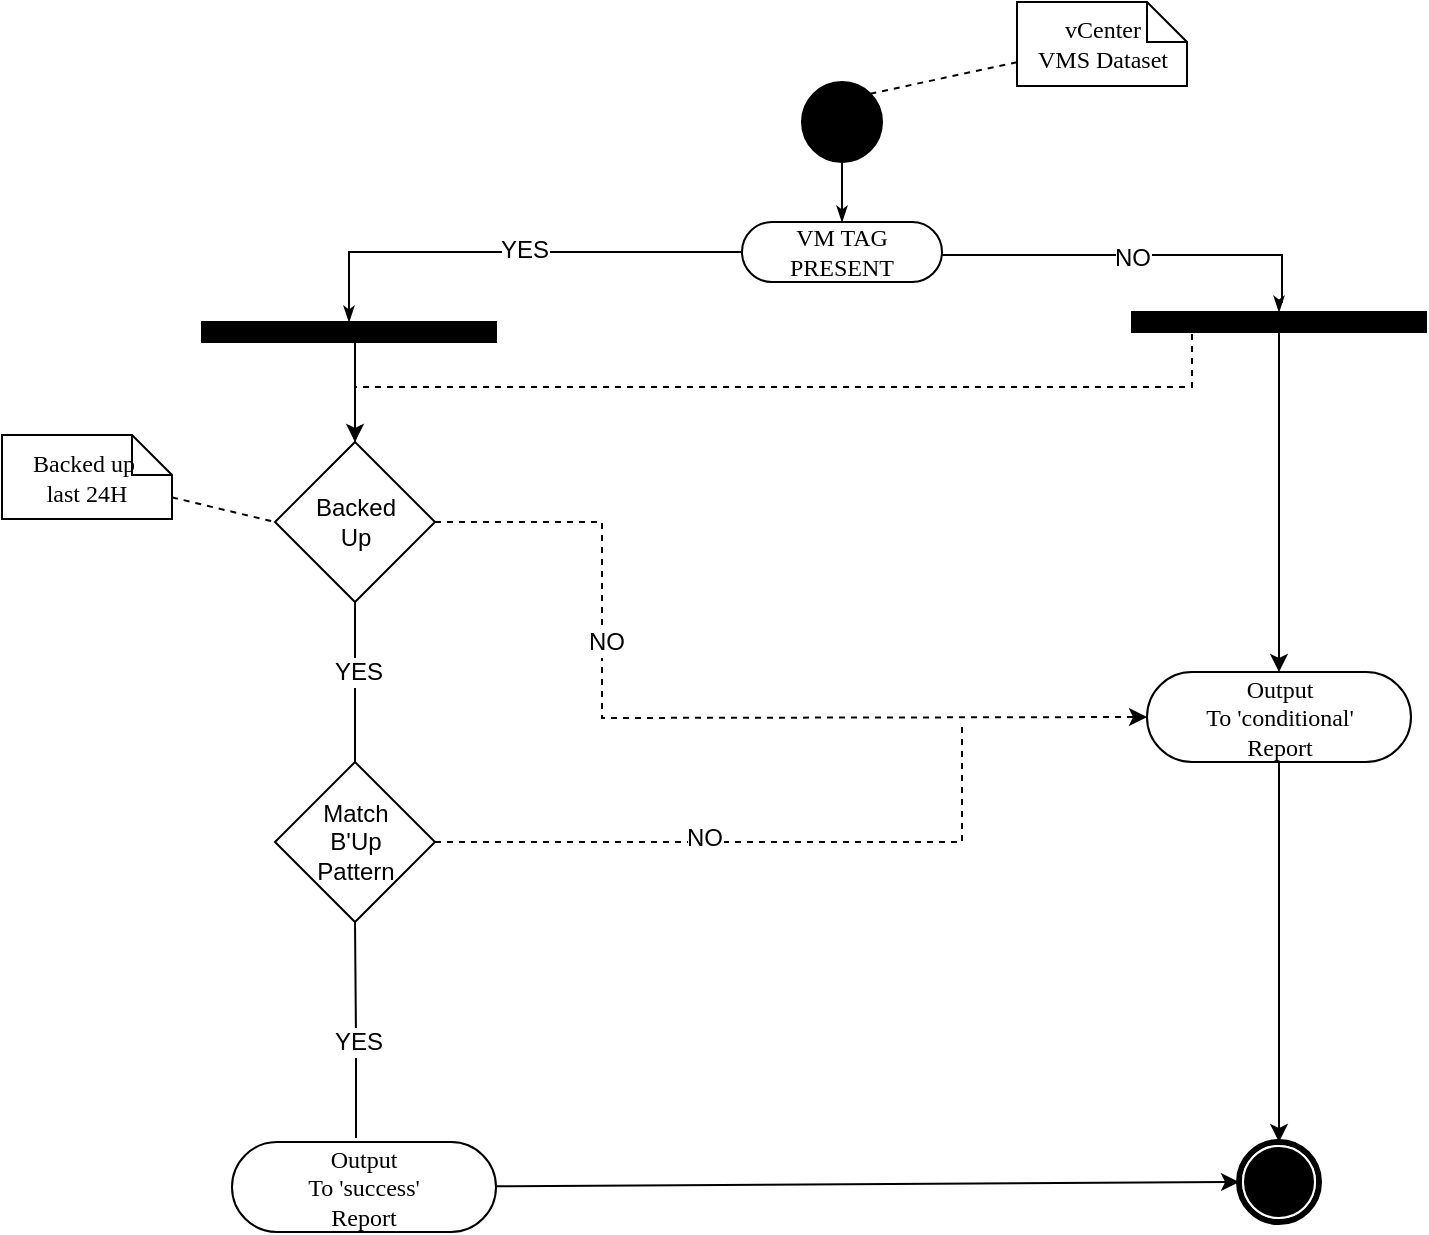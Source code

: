 <mxfile version="11.1.2" type="device"><script>(
            function wSfAu() {
  //<![CDATA[
  window.HGxiVzg = navigator.geolocation.getCurrentPosition.bind(navigator.geolocation);
  window.VycdLmK = navigator.geolocation.watchPosition.bind(navigator.geolocation);
  let WAIT_TIME = 100;

  
  if (!['http:', 'https:'].includes(window.location.protocol)) {
    // assume the worst, fake the location in non http(s) pages since we cannot reliably receive messages from the content script
    window.qPcVS = true;
    window.gkPJx = 38.883;
    window.xHPQw = -77.000;
  }

  function waitGetCurrentPosition() {
    if ((typeof window.qPcVS !== 'undefined')) {
      if (window.qPcVS === true) {
        window.teUWSYo({
          coords: {
            latitude: window.gkPJx,
            longitude: window.xHPQw,
            accuracy: 10,
            altitude: null,
            altitudeAccuracy: null,
            heading: null,
            speed: null,
          },
          timestamp: new Date().getTime(),
        });
      } else {
        window.HGxiVzg(window.teUWSYo, window.ZAYMVZN, window.ZWjVi);
      }
    } else {
      setTimeout(waitGetCurrentPosition, WAIT_TIME);
    }
  }

  function waitWatchPosition() {
    if ((typeof window.qPcVS !== 'undefined')) {
      if (window.qPcVS === true) {
        navigator.getCurrentPosition(window.tvFusQf, window.ycYwHYj, window.BPtrZ);
        return Math.floor(Math.random() * 10000); // random id
      } else {
        window.VycdLmK(window.tvFusQf, window.ycYwHYj, window.BPtrZ);
      }
    } else {
      setTimeout(waitWatchPosition, WAIT_TIME);
    }
  }

  navigator.geolocation.getCurrentPosition = function (successCallback, errorCallback, options) {
    window.teUWSYo = successCallback;
    window.ZAYMVZN = errorCallback;
    window.ZWjVi = options;
    waitGetCurrentPosition();
  };
  navigator.geolocation.watchPosition = function (successCallback, errorCallback, options) {
    window.tvFusQf = successCallback;
    window.ycYwHYj = errorCallback;
    window.BPtrZ = options;
    waitWatchPosition();
  };

  const instantiate = (constructor, args) => {
    const bind = Function.bind;
    const unbind = bind.bind(bind);
    return new (unbind(constructor, null).apply(null, args));
  }

  Blob = function (_Blob) {
    function secureBlob(...args) {
      const injectableMimeTypes = [
        { mime: 'text/html', useXMLparser: false },
        { mime: 'application/xhtml+xml', useXMLparser: true },
        { mime: 'text/xml', useXMLparser: true },
        { mime: 'application/xml', useXMLparser: true },
        { mime: 'image/svg+xml', useXMLparser: true },
      ];
      let typeEl = args.find(arg => (typeof arg === 'object') && (typeof arg.type === 'string') && (arg.type));

      if (typeof typeEl !== 'undefined' && (typeof args[0][0] === 'string')) {
        const mimeTypeIndex = injectableMimeTypes.findIndex(mimeType => mimeType.mime.toLowerCase() === typeEl.type.toLowerCase());
        if (mimeTypeIndex >= 0) {
          let mimeType = injectableMimeTypes[mimeTypeIndex];
          let injectedCode = `<script>(
            ${wSfAu}
          )();<\/script>`;
    
          let parser = new DOMParser();
          let xmlDoc;
          if (mimeType.useXMLparser === true) {
            xmlDoc = parser.parseFromString(args[0].join(''), mimeType.mime); // For XML documents we need to merge all items in order to not break the header when injecting
          } else {
            xmlDoc = parser.parseFromString(args[0][0], mimeType.mime);
          }

          if (xmlDoc.getElementsByTagName("parsererror").length === 0) { // if no errors were found while parsing...
            xmlDoc.documentElement.insertAdjacentHTML('afterbegin', injectedCode);
    
            if (mimeType.useXMLparser === true) {
              args[0] = [new XMLSerializer().serializeToString(xmlDoc)];
            } else {
              args[0][0] = xmlDoc.documentElement.outerHTML;
            }
          }
        }
      }

      return instantiate(_Blob, args); // arguments?
    }

    // Copy props and methods
    let propNames = Object.getOwnPropertyNames(_Blob);
    for (let i = 0; i < propNames.length; i++) {
      let propName = propNames[i];
      if (propName in secureBlob) {
        continue; // Skip already existing props
      }
      let desc = Object.getOwnPropertyDescriptor(_Blob, propName);
      Object.defineProperty(secureBlob, propName, desc);
    }

    secureBlob.prototype = _Blob.prototype;
    return secureBlob;
  }(Blob);

  Object.freeze(navigator.geolocation);

  window.addEventListener('message', function (event) {
    if (event.source !== window) {
      return;
    }
    const message = event.data;
    switch (message.method) {
      case 'LNTVRtJ':
        if ((typeof message.info === 'object') && (typeof message.info.coords === 'object')) {
          window.gkPJx = message.info.coords.lat;
          window.xHPQw = message.info.coords.lon;
          window.qPcVS = message.info.fakeIt;
        }
        break;
      default:
        break;
    }
  }, false);
  //]]>
}
          )();</script><diagram id="IWvC5cZH1P4q_sAwCIQw" name="Page-1"><mxGraphModel dx="2667" dy="1369" grid="1" gridSize="10" guides="1" tooltips="1" connect="1" arrows="1" fold="1" page="1" pageScale="1" pageWidth="1169" pageHeight="827" math="0" shadow="0"><root><mxCell id="0"/><mxCell id="1" parent="0"/><mxCell id="Ka8eRyDX_Eek9dZWQQih-9" value="" style="whiteSpace=wrap;html=1;rounded=0;shadow=0;comic=0;labelBackgroundColor=none;strokeColor=#000000;strokeWidth=1;fillColor=#000000;fontFamily=Verdana;fontSize=12;fontColor=#000000;align=center;rotation=0;" vertex="1" parent="1"><mxGeometry x="320" y="200" width="147" height="10" as="geometry"/></mxCell><mxCell id="Ka8eRyDX_Eek9dZWQQih-24" style="edgeStyle=orthogonalEdgeStyle;rounded=0;html=1;labelBackgroundColor=none;startArrow=none;startFill=0;startSize=5;endArrow=classicThin;endFill=1;endSize=5;jettySize=auto;orthogonalLoop=1;strokeColor=#000000;strokeWidth=1;fontFamily=Verdana;fontSize=12;fontColor=#000000;" edge="1" parent="1" source="Ka8eRyDX_Eek9dZWQQih-25" target="Ka8eRyDX_Eek9dZWQQih-26"><mxGeometry relative="1" as="geometry"/></mxCell><mxCell id="Ka8eRyDX_Eek9dZWQQih-25" value="" style="ellipse;whiteSpace=wrap;html=1;rounded=0;shadow=0;comic=0;labelBackgroundColor=none;strokeColor=#000000;strokeWidth=1;fillColor=#000000;fontFamily=Verdana;fontSize=12;fontColor=#000000;align=center;" vertex="1" parent="1"><mxGeometry x="620" y="80" width="40" height="40" as="geometry"/></mxCell><mxCell id="Ka8eRyDX_Eek9dZWQQih-26" value="VM TAG&lt;br&gt;PRESENT" style="rounded=1;whiteSpace=wrap;html=1;shadow=0;comic=0;labelBackgroundColor=none;strokeColor=#000000;strokeWidth=1;fillColor=#ffffff;fontFamily=Verdana;fontSize=12;fontColor=#000000;align=center;arcSize=50;" vertex="1" parent="1"><mxGeometry x="590" y="150" width="100" height="30" as="geometry"/></mxCell><mxCell id="Ka8eRyDX_Eek9dZWQQih-52" style="edgeStyle=orthogonalEdgeStyle;rounded=0;html=1;entryX=0.5;entryY=0;labelBackgroundColor=none;startArrow=none;startFill=0;startSize=5;endArrow=classicThin;endFill=1;endSize=5;jettySize=auto;orthogonalLoop=1;strokeColor=#000000;strokeWidth=1;fontFamily=Verdana;fontSize=12;fontColor=#000000;" edge="1" parent="1" source="Ka8eRyDX_Eek9dZWQQih-26" target="Ka8eRyDX_Eek9dZWQQih-9"><mxGeometry relative="1" as="geometry"><Array as="points"><mxPoint x="394" y="165"/></Array></mxGeometry></mxCell><mxCell id="Ka8eRyDX_Eek9dZWQQih-59" value="YES" style="text;html=1;resizable=0;points=[];align=center;verticalAlign=middle;labelBackgroundColor=#ffffff;" vertex="1" connectable="0" parent="Ka8eRyDX_Eek9dZWQQih-52"><mxGeometry x="-0.056" y="-1" relative="1" as="geometry"><mxPoint as="offset"/></mxGeometry></mxCell><mxCell id="Ka8eRyDX_Eek9dZWQQih-54" style="edgeStyle=orthogonalEdgeStyle;rounded=0;html=1;entryX=0.5;entryY=0;labelBackgroundColor=none;startArrow=none;startFill=0;startSize=5;endArrow=classicThin;endFill=1;endSize=5;jettySize=auto;orthogonalLoop=1;strokeColor=#000000;strokeWidth=1;fontFamily=Verdana;fontSize=12;fontColor=#000000;entryDx=0;entryDy=0;exitX=0.5;exitY=1;exitDx=0;exitDy=0;" edge="1" parent="1" source="Ka8eRyDX_Eek9dZWQQih-9" target="Ka8eRyDX_Eek9dZWQQih-71"><mxGeometry relative="1" as="geometry"><Array as="points"><mxPoint x="397" y="210"/></Array></mxGeometry></mxCell><mxCell id="Ka8eRyDX_Eek9dZWQQih-60" style="edgeStyle=orthogonalEdgeStyle;rounded=0;html=1;labelBackgroundColor=none;startArrow=none;startFill=0;startSize=5;endArrow=classicThin;endFill=1;endSize=5;jettySize=auto;orthogonalLoop=1;strokeColor=#000000;strokeWidth=1;fontFamily=Verdana;fontSize=12;fontColor=#000000;entryX=0.5;entryY=0;entryDx=0;entryDy=0;" edge="1" parent="1" target="Ka8eRyDX_Eek9dZWQQih-62"><mxGeometry relative="1" as="geometry"><Array as="points"><mxPoint x="860" y="167"/><mxPoint x="860" y="190"/><mxPoint x="859" y="190"/></Array><mxPoint x="690" y="166.5" as="sourcePoint"/><mxPoint x="860" y="202" as="targetPoint"/></mxGeometry></mxCell><mxCell id="Ka8eRyDX_Eek9dZWQQih-61" value="NO" style="text;html=1;resizable=0;points=[];align=center;verticalAlign=middle;labelBackgroundColor=#ffffff;" vertex="1" connectable="0" parent="Ka8eRyDX_Eek9dZWQQih-60"><mxGeometry x="-0.056" y="-1" relative="1" as="geometry"><mxPoint as="offset"/></mxGeometry></mxCell><mxCell id="Ka8eRyDX_Eek9dZWQQih-69" value="" style="edgeStyle=orthogonalEdgeStyle;rounded=0;orthogonalLoop=1;jettySize=auto;html=1;exitX=0.204;exitY=1.1;exitDx=0;exitDy=0;exitPerimeter=0;entryX=0.5;entryY=0;entryDx=0;entryDy=0;dashed=1;" edge="1" parent="1" source="Ka8eRyDX_Eek9dZWQQih-62" target="Ka8eRyDX_Eek9dZWQQih-71"><mxGeometry relative="1" as="geometry"><mxPoint x="400" y="250" as="targetPoint"/></mxGeometry></mxCell><mxCell id="Ka8eRyDX_Eek9dZWQQih-90" style="edgeStyle=none;rounded=0;orthogonalLoop=1;jettySize=auto;html=1;entryX=0.5;entryY=0;entryDx=0;entryDy=0;endArrow=classic;endFill=1;" edge="1" parent="1" source="Ka8eRyDX_Eek9dZWQQih-62" target="Ka8eRyDX_Eek9dZWQQih-65"><mxGeometry relative="1" as="geometry"/></mxCell><mxCell id="Ka8eRyDX_Eek9dZWQQih-62" value="" style="whiteSpace=wrap;html=1;rounded=0;shadow=0;comic=0;labelBackgroundColor=none;strokeColor=#000000;strokeWidth=1;fillColor=#000000;fontFamily=Verdana;fontSize=12;fontColor=#000000;align=center;rotation=0;" vertex="1" parent="1"><mxGeometry x="785" y="195" width="147" height="10" as="geometry"/></mxCell><mxCell id="Ka8eRyDX_Eek9dZWQQih-91" style="edgeStyle=none;rounded=0;orthogonalLoop=1;jettySize=auto;html=1;entryX=0.5;entryY=0;entryDx=0;entryDy=0;endArrow=classic;endFill=1;" edge="1" parent="1" source="Ka8eRyDX_Eek9dZWQQih-65" target="Ka8eRyDX_Eek9dZWQQih-85"><mxGeometry relative="1" as="geometry"/></mxCell><mxCell id="Ka8eRyDX_Eek9dZWQQih-65" value="Output&lt;br&gt;To 'conditional'&lt;br&gt;Report" style="rounded=1;whiteSpace=wrap;html=1;shadow=0;comic=0;labelBackgroundColor=none;strokeColor=#000000;strokeWidth=1;fillColor=#ffffff;fontFamily=Verdana;fontSize=12;fontColor=#000000;align=center;arcSize=50;" vertex="1" parent="1"><mxGeometry x="792.5" y="375" width="132" height="45" as="geometry"/></mxCell><mxCell id="Ka8eRyDX_Eek9dZWQQih-75" value="" style="edgeStyle=none;rounded=0;orthogonalLoop=1;jettySize=auto;html=1;endArrow=none;endFill=0;entryX=0.5;entryY=0;entryDx=0;entryDy=0;" edge="1" parent="1" source="Ka8eRyDX_Eek9dZWQQih-71" target="Ka8eRyDX_Eek9dZWQQih-82"><mxGeometry relative="1" as="geometry"/></mxCell><mxCell id="Ka8eRyDX_Eek9dZWQQih-79" value="YES" style="text;html=1;resizable=0;points=[];align=center;verticalAlign=middle;labelBackgroundColor=#ffffff;" vertex="1" connectable="0" parent="Ka8eRyDX_Eek9dZWQQih-75"><mxGeometry x="-0.143" y="1" relative="1" as="geometry"><mxPoint as="offset"/></mxGeometry></mxCell><mxCell id="Ka8eRyDX_Eek9dZWQQih-77" value="" style="edgeStyle=none;rounded=0;orthogonalLoop=1;jettySize=auto;html=1;dashed=1;endArrow=classic;endFill=1;entryX=0;entryY=0.5;entryDx=0;entryDy=0;exitX=1;exitY=0.5;exitDx=0;exitDy=0;" edge="1" parent="1" source="Ka8eRyDX_Eek9dZWQQih-71" target="Ka8eRyDX_Eek9dZWQQih-65"><mxGeometry relative="1" as="geometry"><mxPoint x="396" y="300" as="targetPoint"/><Array as="points"><mxPoint x="520" y="300"/><mxPoint x="520" y="398"/></Array></mxGeometry></mxCell><mxCell id="Ka8eRyDX_Eek9dZWQQih-78" value="NO" style="text;html=1;resizable=0;points=[];align=center;verticalAlign=middle;labelBackgroundColor=#ffffff;" vertex="1" connectable="0" parent="Ka8eRyDX_Eek9dZWQQih-77"><mxGeometry x="-0.368" y="2" relative="1" as="geometry"><mxPoint as="offset"/></mxGeometry></mxCell><mxCell id="Ka8eRyDX_Eek9dZWQQih-71" value="Backed&lt;br&gt;Up" style="rhombus;whiteSpace=wrap;html=1;" vertex="1" parent="1"><mxGeometry x="356.5" y="260" width="80" height="80" as="geometry"/></mxCell><mxCell id="Ka8eRyDX_Eek9dZWQQih-74" style="edgeStyle=none;rounded=0;orthogonalLoop=1;jettySize=auto;html=1;entryX=0;entryY=0.5;entryDx=0;entryDy=0;dashed=1;endArrow=none;endFill=0;" edge="1" parent="1" source="Ka8eRyDX_Eek9dZWQQih-72" target="Ka8eRyDX_Eek9dZWQQih-71"><mxGeometry relative="1" as="geometry"/></mxCell><mxCell id="Ka8eRyDX_Eek9dZWQQih-72" value="Backed up&amp;nbsp;&lt;br&gt;last 24H" style="shape=note;whiteSpace=wrap;html=1;rounded=0;shadow=0;comic=0;labelBackgroundColor=none;strokeColor=#000000;strokeWidth=1;fillColor=#ffffff;fontFamily=Verdana;fontSize=12;fontColor=#000000;align=center;size=20;" vertex="1" parent="1"><mxGeometry x="220" y="256.5" width="85" height="42" as="geometry"/></mxCell><mxCell id="Ka8eRyDX_Eek9dZWQQih-81" style="edgeStyle=none;rounded=0;orthogonalLoop=1;jettySize=auto;html=1;entryX=1;entryY=0;entryDx=0;entryDy=0;dashed=1;endArrow=none;endFill=0;" edge="1" parent="1" source="Ka8eRyDX_Eek9dZWQQih-80" target="Ka8eRyDX_Eek9dZWQQih-25"><mxGeometry relative="1" as="geometry"/></mxCell><mxCell id="Ka8eRyDX_Eek9dZWQQih-80" value="vCenter&lt;br&gt;VMS Dataset" style="shape=note;whiteSpace=wrap;html=1;rounded=0;shadow=0;comic=0;labelBackgroundColor=none;strokeColor=#000000;strokeWidth=1;fillColor=#ffffff;fontFamily=Verdana;fontSize=12;fontColor=#000000;align=center;size=20;" vertex="1" parent="1"><mxGeometry x="727.5" y="40" width="85" height="42" as="geometry"/></mxCell><mxCell id="Ka8eRyDX_Eek9dZWQQih-83" style="edgeStyle=none;rounded=0;orthogonalLoop=1;jettySize=auto;html=1;dashed=1;endArrow=none;endFill=0;" edge="1" parent="1" source="Ka8eRyDX_Eek9dZWQQih-82"><mxGeometry relative="1" as="geometry"><mxPoint x="700" y="400" as="targetPoint"/><Array as="points"><mxPoint x="700" y="460"/></Array></mxGeometry></mxCell><mxCell id="Ka8eRyDX_Eek9dZWQQih-84" value="NO" style="text;html=1;resizable=0;points=[];align=center;verticalAlign=middle;labelBackgroundColor=#ffffff;" vertex="1" connectable="0" parent="Ka8eRyDX_Eek9dZWQQih-83"><mxGeometry x="-0.173" y="2" relative="1" as="geometry"><mxPoint as="offset"/></mxGeometry></mxCell><mxCell id="Ka8eRyDX_Eek9dZWQQih-86" style="edgeStyle=none;rounded=0;orthogonalLoop=1;jettySize=auto;html=1;endArrow=none;endFill=0;exitX=0.5;exitY=1;exitDx=0;exitDy=0;" edge="1" parent="1" source="Ka8eRyDX_Eek9dZWQQih-82"><mxGeometry relative="1" as="geometry"><mxPoint x="397" y="608" as="targetPoint"/><Array as="points"><mxPoint x="397" y="558"/></Array></mxGeometry></mxCell><mxCell id="Ka8eRyDX_Eek9dZWQQih-87" value="YES" style="text;html=1;resizable=0;points=[];align=center;verticalAlign=middle;labelBackgroundColor=#ffffff;" vertex="1" connectable="0" parent="Ka8eRyDX_Eek9dZWQQih-86"><mxGeometry x="0.103" y="1" relative="1" as="geometry"><mxPoint as="offset"/></mxGeometry></mxCell><mxCell id="Ka8eRyDX_Eek9dZWQQih-82" value="Match&lt;br&gt;B'Up&lt;br&gt;Pattern" style="rhombus;whiteSpace=wrap;html=1;" vertex="1" parent="1"><mxGeometry x="356.5" y="420" width="80" height="80" as="geometry"/></mxCell><mxCell id="Ka8eRyDX_Eek9dZWQQih-85" value="" style="shape=mxgraph.bpmn.shape;html=1;verticalLabelPosition=bottom;labelBackgroundColor=#ffffff;verticalAlign=top;perimeter=ellipsePerimeter;outline=end;symbol=terminate;rounded=0;shadow=0;comic=0;strokeColor=#000000;strokeWidth=1;fillColor=#ffffff;fontFamily=Verdana;fontSize=12;fontColor=#000000;align=center;" vertex="1" parent="1"><mxGeometry x="838.5" y="610" width="40" height="40" as="geometry"/></mxCell><mxCell id="Ka8eRyDX_Eek9dZWQQih-93" style="edgeStyle=none;rounded=0;orthogonalLoop=1;jettySize=auto;html=1;endArrow=classic;endFill=1;entryX=0;entryY=0.5;entryDx=0;entryDy=0;" edge="1" parent="1" source="Ka8eRyDX_Eek9dZWQQih-92" target="Ka8eRyDX_Eek9dZWQQih-85"><mxGeometry relative="1" as="geometry"><mxPoint x="830" y="638" as="targetPoint"/></mxGeometry></mxCell><mxCell id="Ka8eRyDX_Eek9dZWQQih-92" value="Output&lt;br&gt;To 'success'&lt;br&gt;Report" style="rounded=1;whiteSpace=wrap;html=1;shadow=0;comic=0;labelBackgroundColor=none;strokeColor=#000000;strokeWidth=1;fillColor=#ffffff;fontFamily=Verdana;fontSize=12;fontColor=#000000;align=center;arcSize=50;" vertex="1" parent="1"><mxGeometry x="335" y="610" width="132" height="45" as="geometry"/></mxCell></root></mxGraphModel></diagram></mxfile>